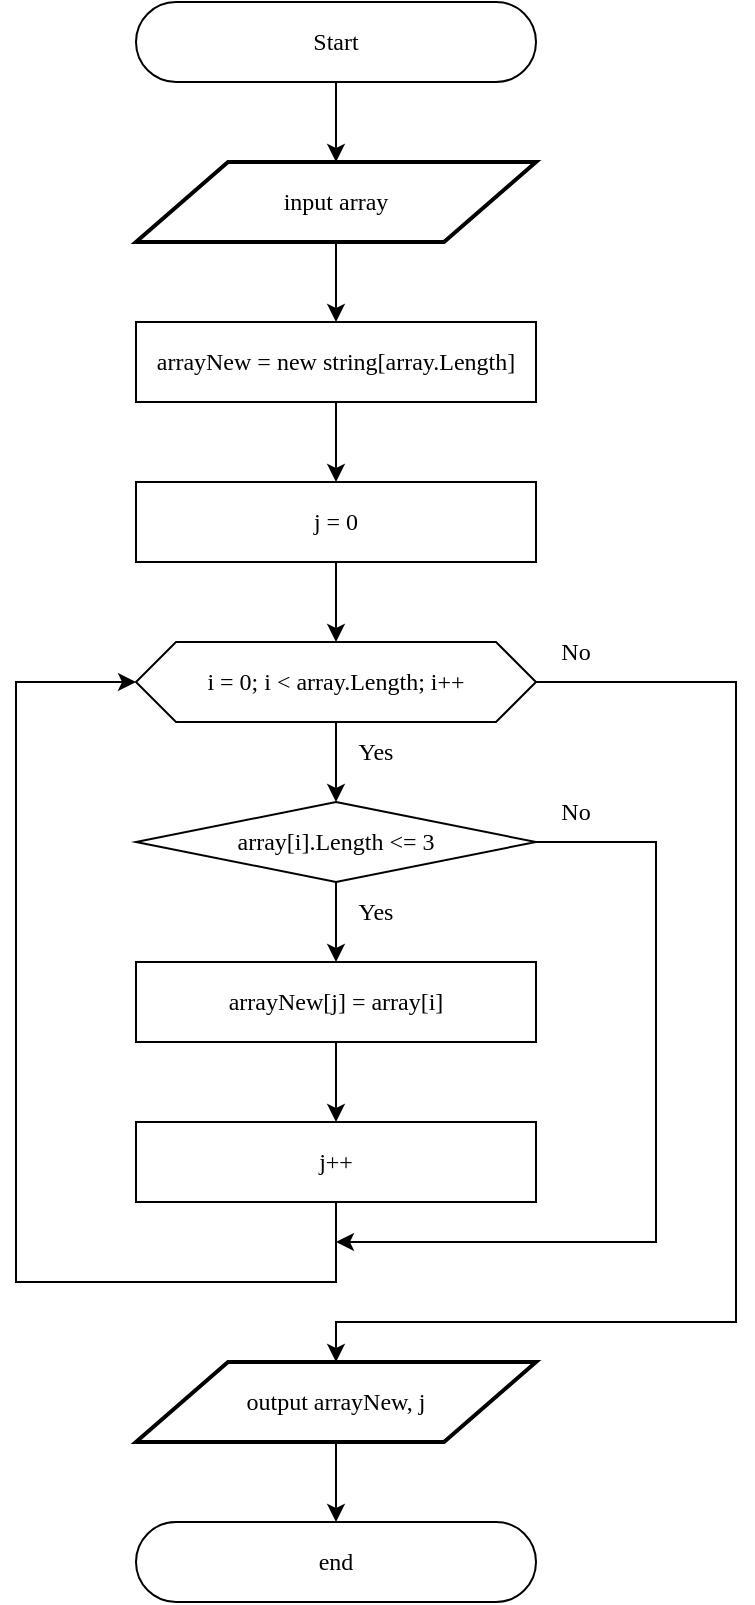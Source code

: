 <mxfile>
    <diagram id="Ipb4iDRJUyX-Ee_x3HUW" name="Method DeletingLinesFromArray">
        <mxGraphModel dx="747" dy="403" grid="1" gridSize="10" guides="1" tooltips="1" connect="1" arrows="1" fold="1" page="1" pageScale="1" pageWidth="827" pageHeight="1169" math="0" shadow="0">
            <root>
                <mxCell id="0"/>
                <mxCell id="1" parent="0"/>
                <mxCell id="42" value="" style="edgeStyle=none;shape=connector;rounded=1;jumpSize=6;html=1;shadow=0;labelBackgroundColor=default;strokeColor=default;fontFamily=Verdana;fontSize=12;fontColor=default;endArrow=classic;" edge="1" parent="1" source="2" target="41">
                    <mxGeometry relative="1" as="geometry"/>
                </mxCell>
                <mxCell id="2" value="&lt;font face=&quot;Verdana&quot; style=&quot;font-size: 12px;&quot;&gt;Start&lt;/font&gt;" style="rounded=1;whiteSpace=wrap;html=1;arcSize=50;" vertex="1" parent="1">
                    <mxGeometry x="300" y="40" width="200" height="40" as="geometry"/>
                </mxCell>
                <mxCell id="35" value="" style="edgeStyle=none;html=1;fontFamily=Verdana;fontSize=12;" edge="1" parent="1" source="22" target="24">
                    <mxGeometry relative="1" as="geometry"/>
                </mxCell>
                <mxCell id="22" value="arrayNew = new string[array.Length]" style="rounded=0;whiteSpace=wrap;html=1;strokeWidth=1;fontFamily=Verdana;fontSize=12;" vertex="1" parent="1">
                    <mxGeometry x="300" y="200" width="200" height="40" as="geometry"/>
                </mxCell>
                <mxCell id="26" value="" style="edgeStyle=none;html=1;fontFamily=Verdana;fontSize=12;" edge="1" parent="1" source="24" target="25">
                    <mxGeometry relative="1" as="geometry"/>
                </mxCell>
                <mxCell id="24" value="j = 0" style="rounded=0;whiteSpace=wrap;html=1;strokeWidth=1;fontFamily=Verdana;fontSize=12;" vertex="1" parent="1">
                    <mxGeometry x="300" y="280" width="200" height="40" as="geometry"/>
                </mxCell>
                <mxCell id="28" value="" style="edgeStyle=none;html=1;fontFamily=Verdana;fontSize=12;" edge="1" parent="1" source="25" target="27">
                    <mxGeometry relative="1" as="geometry"/>
                </mxCell>
                <mxCell id="45" style="edgeStyle=none;shape=connector;rounded=0;jumpSize=6;html=1;exitX=1;exitY=0.5;exitDx=0;exitDy=0;shadow=0;labelBackgroundColor=default;strokeColor=default;fontFamily=Verdana;fontSize=12;fontColor=default;endArrow=classic;entryX=0.5;entryY=0;entryDx=0;entryDy=0;" edge="1" parent="1" source="25" target="44">
                    <mxGeometry relative="1" as="geometry">
                        <mxPoint x="400" y="700" as="targetPoint"/>
                        <Array as="points">
                            <mxPoint x="600" y="380"/>
                            <mxPoint x="600" y="700"/>
                            <mxPoint x="400" y="700"/>
                        </Array>
                    </mxGeometry>
                </mxCell>
                <mxCell id="25" value="i = 0; i &amp;lt; array.Length; i++" style="shape=hexagon;perimeter=hexagonPerimeter2;whiteSpace=wrap;html=1;fixedSize=1;strokeWidth=1;fontFamily=Verdana;fontSize=12;" vertex="1" parent="1">
                    <mxGeometry x="300" y="360" width="200" height="40" as="geometry"/>
                </mxCell>
                <mxCell id="31" value="" style="edgeStyle=none;html=1;fontFamily=Verdana;fontSize=12;" edge="1" parent="1" source="27" target="30">
                    <mxGeometry relative="1" as="geometry"/>
                </mxCell>
                <mxCell id="37" style="edgeStyle=none;html=1;exitX=1;exitY=0.5;exitDx=0;exitDy=0;fontFamily=Verdana;fontSize=12;rounded=0;shadow=0;jumpSize=6;" edge="1" parent="1" source="27">
                    <mxGeometry relative="1" as="geometry">
                        <mxPoint x="400" y="660" as="targetPoint"/>
                        <Array as="points">
                            <mxPoint x="560" y="460"/>
                            <mxPoint x="560" y="660"/>
                        </Array>
                    </mxGeometry>
                </mxCell>
                <mxCell id="27" value="array[i].Length &amp;lt;= 3" style="rhombus;whiteSpace=wrap;html=1;strokeWidth=1;fontFamily=Verdana;fontSize=12;" vertex="1" parent="1">
                    <mxGeometry x="300" y="440" width="200" height="40" as="geometry"/>
                </mxCell>
                <mxCell id="29" value="Yes" style="text;html=1;strokeColor=none;fillColor=none;align=center;verticalAlign=middle;whiteSpace=wrap;rounded=0;strokeWidth=1;fontFamily=Verdana;fontSize=12;" vertex="1" parent="1">
                    <mxGeometry x="400" y="400" width="40" height="30" as="geometry"/>
                </mxCell>
                <mxCell id="34" value="" style="edgeStyle=none;html=1;fontFamily=Verdana;fontSize=12;" edge="1" parent="1" source="30" target="33">
                    <mxGeometry relative="1" as="geometry"/>
                </mxCell>
                <mxCell id="30" value="arrayNew[j] = array[i]" style="rounded=0;whiteSpace=wrap;html=1;strokeWidth=1;fontFamily=Verdana;fontSize=12;" vertex="1" parent="1">
                    <mxGeometry x="300" y="520" width="200" height="40" as="geometry"/>
                </mxCell>
                <mxCell id="32" value="Yes" style="text;html=1;strokeColor=none;fillColor=none;align=center;verticalAlign=middle;whiteSpace=wrap;rounded=0;strokeWidth=1;fontFamily=Verdana;fontSize=12;" vertex="1" parent="1">
                    <mxGeometry x="400" y="480" width="40" height="30" as="geometry"/>
                </mxCell>
                <mxCell id="39" style="edgeStyle=none;shape=connector;rounded=0;jumpSize=6;html=1;exitX=0.5;exitY=1;exitDx=0;exitDy=0;shadow=0;labelBackgroundColor=default;strokeColor=default;fontFamily=Verdana;fontSize=12;fontColor=default;endArrow=classic;entryX=0;entryY=0.5;entryDx=0;entryDy=0;" edge="1" parent="1" source="33" target="25">
                    <mxGeometry relative="1" as="geometry">
                        <mxPoint x="280" y="380" as="targetPoint"/>
                        <Array as="points">
                            <mxPoint x="400" y="680"/>
                            <mxPoint x="280" y="680"/>
                            <mxPoint x="240" y="680"/>
                            <mxPoint x="240" y="530"/>
                            <mxPoint x="240" y="380"/>
                        </Array>
                    </mxGeometry>
                </mxCell>
                <mxCell id="33" value="j++" style="rounded=0;whiteSpace=wrap;html=1;strokeWidth=1;fontFamily=Verdana;fontSize=12;" vertex="1" parent="1">
                    <mxGeometry x="300" y="600" width="200" height="40" as="geometry"/>
                </mxCell>
                <mxCell id="40" value="No" style="text;html=1;strokeColor=none;fillColor=none;align=center;verticalAlign=middle;whiteSpace=wrap;rounded=0;strokeWidth=1;fontFamily=Verdana;fontSize=12;fontColor=default;" vertex="1" parent="1">
                    <mxGeometry x="500" y="430" width="40" height="30" as="geometry"/>
                </mxCell>
                <mxCell id="43" value="" style="edgeStyle=none;shape=connector;rounded=1;jumpSize=6;html=1;shadow=0;labelBackgroundColor=default;strokeColor=default;fontFamily=Verdana;fontSize=12;fontColor=default;endArrow=classic;" edge="1" parent="1" source="41" target="22">
                    <mxGeometry relative="1" as="geometry"/>
                </mxCell>
                <mxCell id="41" value="input array" style="shape=parallelogram;html=1;strokeWidth=2;perimeter=parallelogramPerimeter;whiteSpace=wrap;rounded=1;arcSize=0;size=0.23;fontFamily=Verdana;fontSize=12;fontColor=default;" vertex="1" parent="1">
                    <mxGeometry x="300" y="120" width="200" height="40" as="geometry"/>
                </mxCell>
                <mxCell id="48" value="" style="edgeStyle=none;shape=connector;rounded=1;jumpSize=6;html=1;shadow=0;labelBackgroundColor=default;strokeColor=default;fontFamily=Verdana;fontSize=12;fontColor=default;endArrow=classic;" edge="1" parent="1" source="44" target="47">
                    <mxGeometry relative="1" as="geometry"/>
                </mxCell>
                <mxCell id="44" value="output arrayNew, j" style="shape=parallelogram;html=1;strokeWidth=2;perimeter=parallelogramPerimeter;whiteSpace=wrap;rounded=1;arcSize=0;size=0.23;fontFamily=Verdana;fontSize=12;fontColor=default;" vertex="1" parent="1">
                    <mxGeometry x="300" y="720" width="200" height="40" as="geometry"/>
                </mxCell>
                <mxCell id="46" value="No" style="text;html=1;strokeColor=none;fillColor=none;align=center;verticalAlign=middle;whiteSpace=wrap;rounded=0;strokeWidth=1;fontFamily=Verdana;fontSize=12;fontColor=default;" vertex="1" parent="1">
                    <mxGeometry x="500" y="350" width="40" height="30" as="geometry"/>
                </mxCell>
                <mxCell id="47" value="end" style="rounded=1;whiteSpace=wrap;html=1;strokeWidth=1;fontFamily=Verdana;fontSize=12;fontColor=default;arcSize=50;" vertex="1" parent="1">
                    <mxGeometry x="300" y="800" width="200" height="40" as="geometry"/>
                </mxCell>
            </root>
        </mxGraphModel>
    </diagram>
</mxfile>